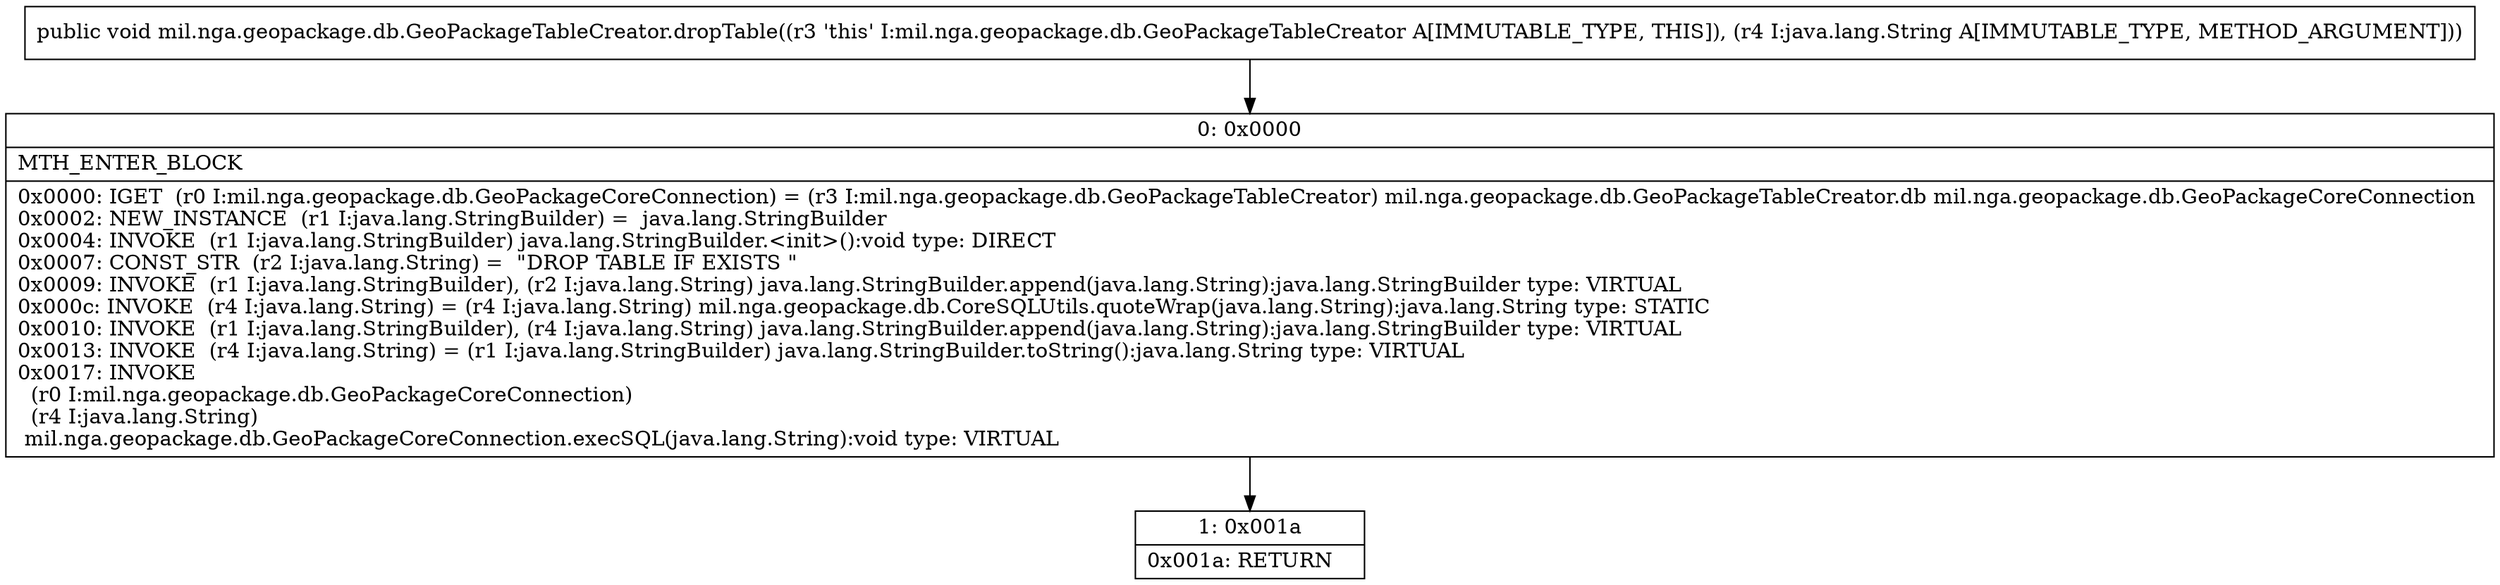 digraph "CFG formil.nga.geopackage.db.GeoPackageTableCreator.dropTable(Ljava\/lang\/String;)V" {
Node_0 [shape=record,label="{0\:\ 0x0000|MTH_ENTER_BLOCK\l|0x0000: IGET  (r0 I:mil.nga.geopackage.db.GeoPackageCoreConnection) = (r3 I:mil.nga.geopackage.db.GeoPackageTableCreator) mil.nga.geopackage.db.GeoPackageTableCreator.db mil.nga.geopackage.db.GeoPackageCoreConnection \l0x0002: NEW_INSTANCE  (r1 I:java.lang.StringBuilder) =  java.lang.StringBuilder \l0x0004: INVOKE  (r1 I:java.lang.StringBuilder) java.lang.StringBuilder.\<init\>():void type: DIRECT \l0x0007: CONST_STR  (r2 I:java.lang.String) =  \"DROP TABLE IF EXISTS \" \l0x0009: INVOKE  (r1 I:java.lang.StringBuilder), (r2 I:java.lang.String) java.lang.StringBuilder.append(java.lang.String):java.lang.StringBuilder type: VIRTUAL \l0x000c: INVOKE  (r4 I:java.lang.String) = (r4 I:java.lang.String) mil.nga.geopackage.db.CoreSQLUtils.quoteWrap(java.lang.String):java.lang.String type: STATIC \l0x0010: INVOKE  (r1 I:java.lang.StringBuilder), (r4 I:java.lang.String) java.lang.StringBuilder.append(java.lang.String):java.lang.StringBuilder type: VIRTUAL \l0x0013: INVOKE  (r4 I:java.lang.String) = (r1 I:java.lang.StringBuilder) java.lang.StringBuilder.toString():java.lang.String type: VIRTUAL \l0x0017: INVOKE  \l  (r0 I:mil.nga.geopackage.db.GeoPackageCoreConnection)\l  (r4 I:java.lang.String)\l mil.nga.geopackage.db.GeoPackageCoreConnection.execSQL(java.lang.String):void type: VIRTUAL \l}"];
Node_1 [shape=record,label="{1\:\ 0x001a|0x001a: RETURN   \l}"];
MethodNode[shape=record,label="{public void mil.nga.geopackage.db.GeoPackageTableCreator.dropTable((r3 'this' I:mil.nga.geopackage.db.GeoPackageTableCreator A[IMMUTABLE_TYPE, THIS]), (r4 I:java.lang.String A[IMMUTABLE_TYPE, METHOD_ARGUMENT])) }"];
MethodNode -> Node_0;
Node_0 -> Node_1;
}

